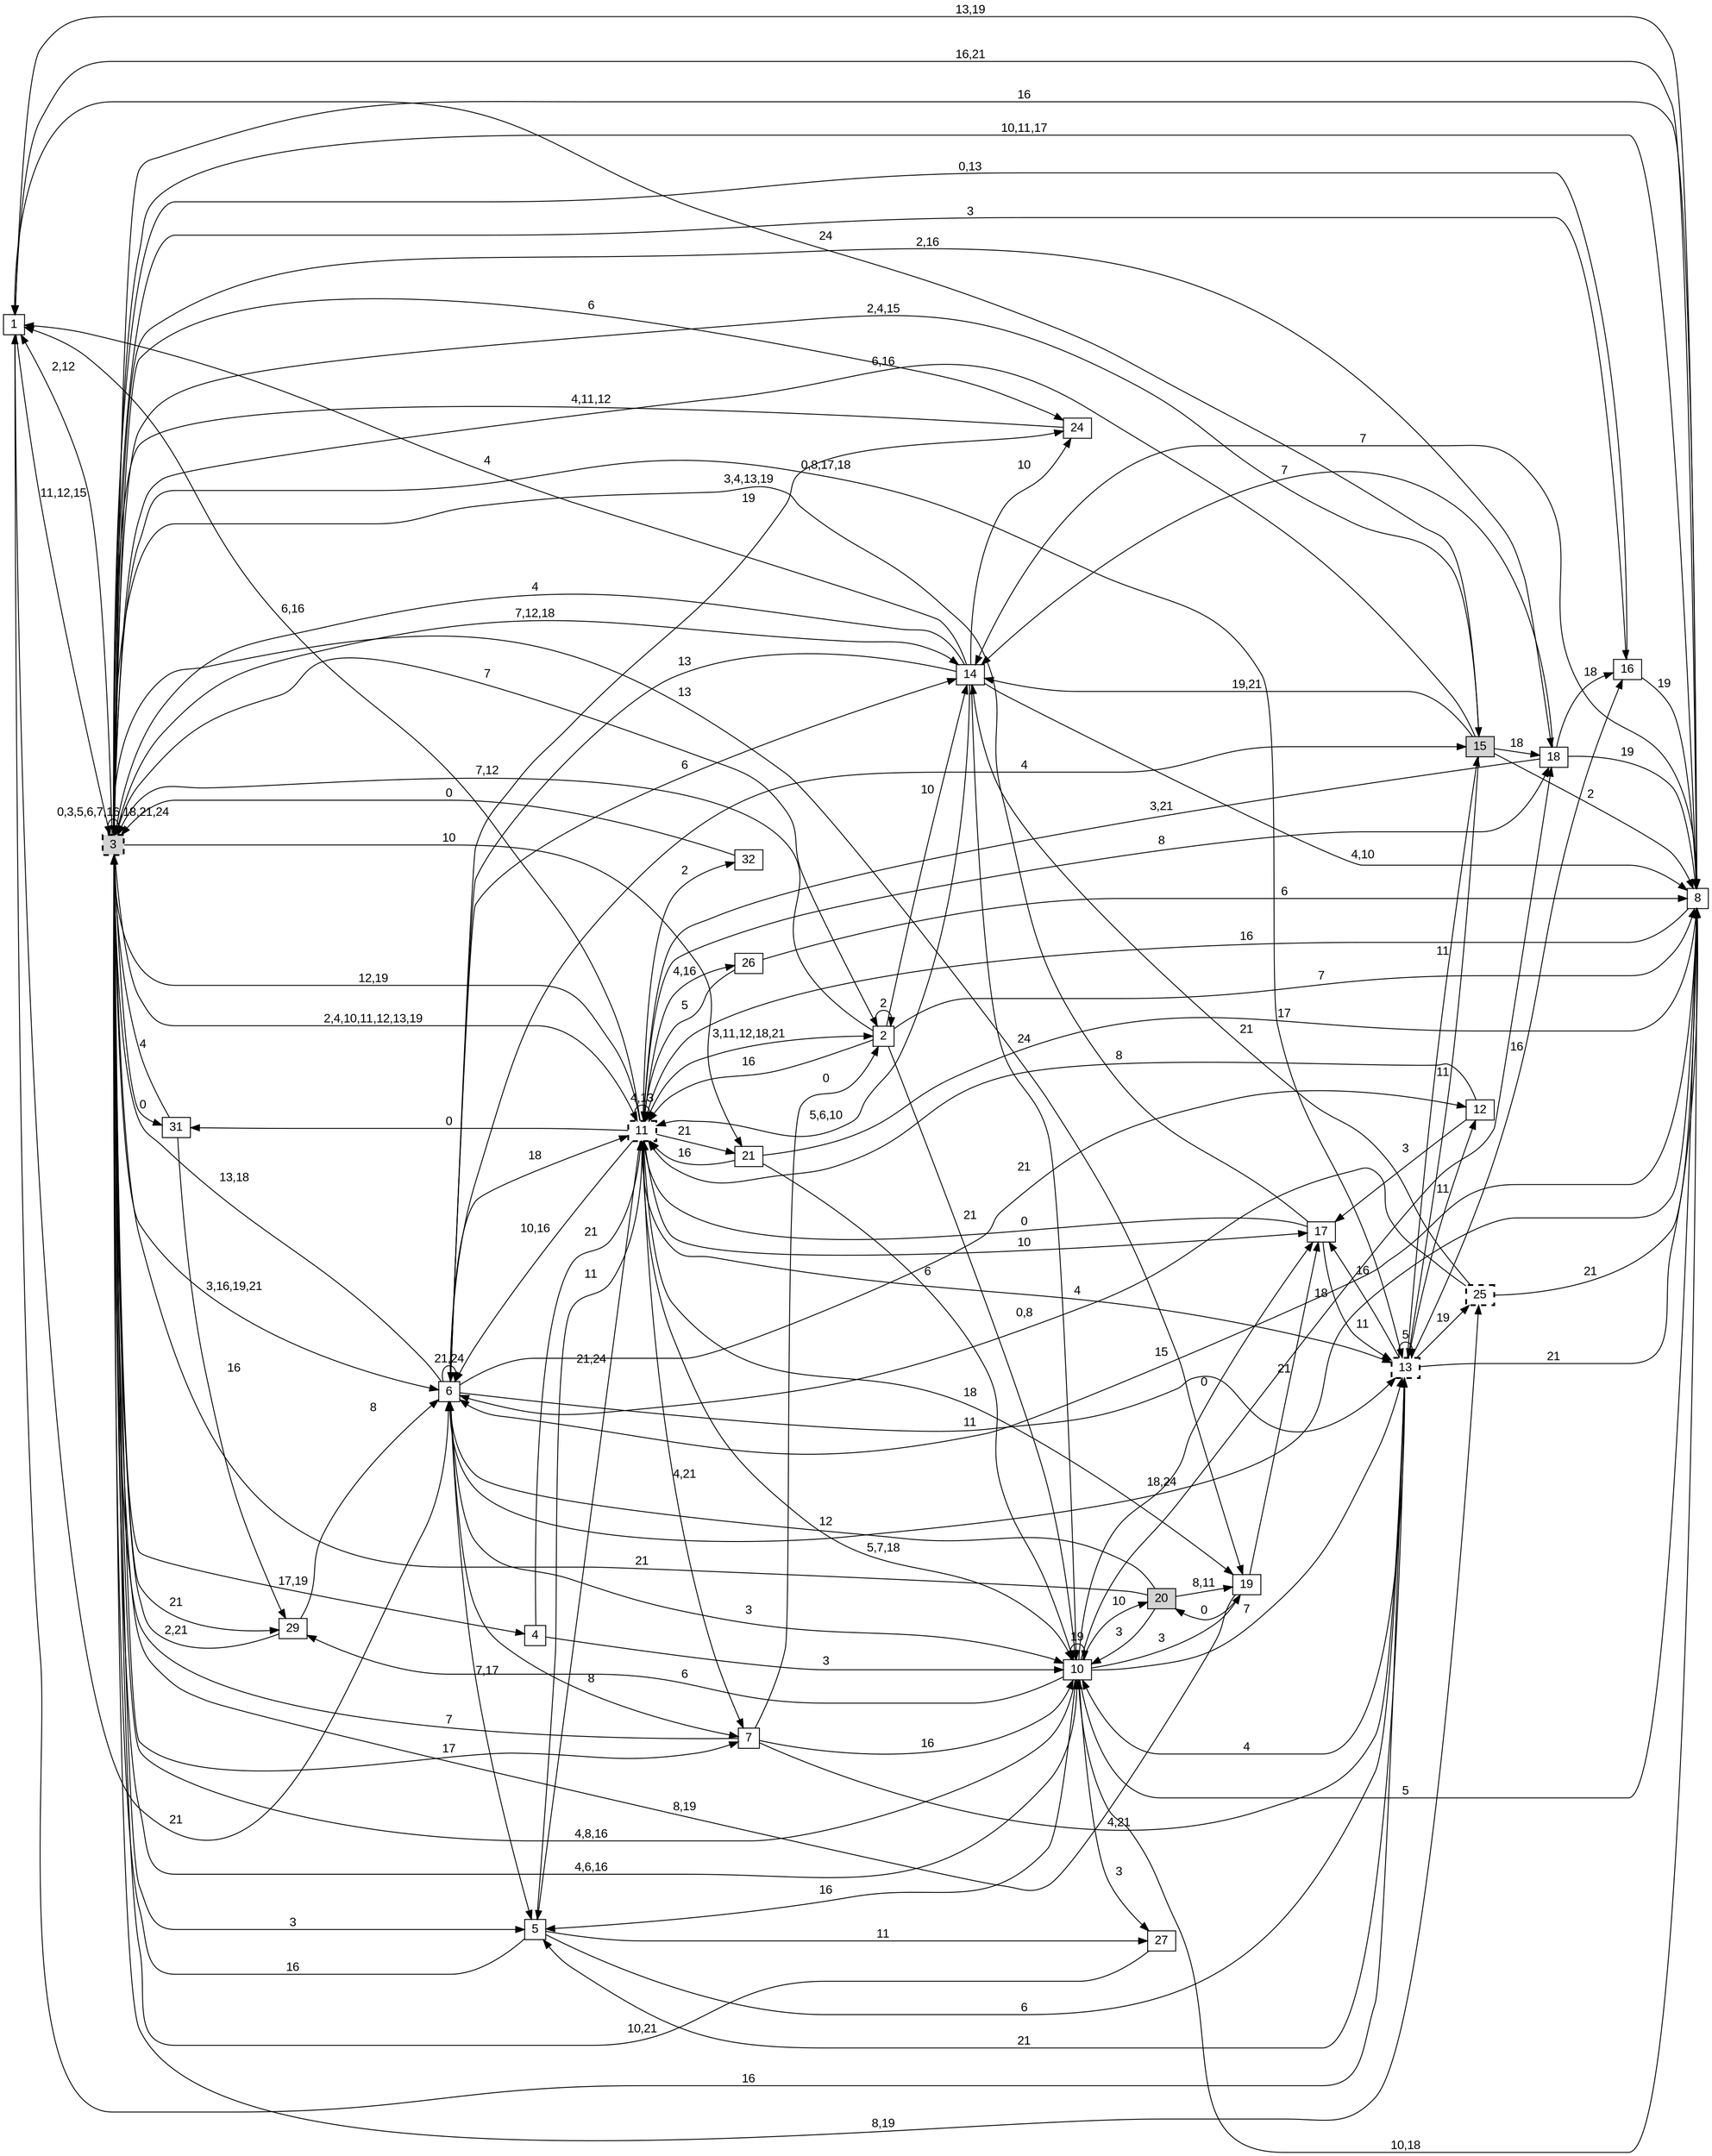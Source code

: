 digraph "NDFA" {
  rankdir=LR
  node [shape=box width=0.1 height=0.1 fontname=Arial]
  edge [fontname=Arial]
/* Estados */
 s1 [label="1" ] /* I:0 F:0 D:0 */
 s2 [label="2" ] /* I:0 F:0 D:0 */
 s3 [label="3" style="filled,bold,dashed"] /* I:1 F:1 D:0 */
 s4 [label="4" ] /* I:0 F:0 D:0 */
 s5 [label="5" ] /* I:0 F:0 D:0 */
 s6 [label="6" ] /* I:0 F:0 D:0 */
 s7 [label="7" ] /* I:0 F:0 D:0 */
 s8 [label="8" ] /* I:0 F:0 D:0 */
 s10 [label="10" ] /* I:0 F:0 D:0 */
 s11 [label="11" style="bold,dashed"] /* I:0 F:1 D:0 */
 s12 [label="12" ] /* I:0 F:0 D:0 */
 s13 [label="13" style="bold,dashed"] /* I:0 F:1 D:0 */
 s14 [label="14" ] /* I:0 F:0 D:0 */
 s15 [label="15" style="filled"] /* I:1 F:0 D:0 */
 s16 [label="16" ] /* I:0 F:0 D:0 */
 s17 [label="17" ] /* I:0 F:0 D:0 */
 s18 [label="18" ] /* I:0 F:0 D:0 */
 s19 [label="19" ] /* I:0 F:0 D:0 */
 s20 [label="20" style="filled"] /* I:1 F:0 D:0 */
 s21 [label="21" ] /* I:0 F:0 D:0 */
 s24 [label="24" ] /* I:0 F:0 D:0 */
 s25 [label="25" style="bold,dashed"] /* I:0 F:1 D:0 */
 s26 [label="26" ] /* I:0 F:0 D:0 */
 s27 [label="27" ] /* I:0 F:0 D:0 */
 s29 [label="29" ] /* I:0 F:0 D:0 */
 s31 [label="31" ] /* I:0 F:0 D:0 */
 s32 [label="32" ] /* I:0 F:0 D:0 */
/* Transiciones */
  s1 -> s3 [label="11,12,15"]
  s1 -> s6 [label="21"]
  s1 -> s8 [label="13,19"]
  s2 -> s2 [label="2"]
  s2 -> s3 [label="7,12"]
  s2 -> s8 [label="7"]
  s2 -> s10 [label="21"]
  s2 -> s11 [label="16"]
  s2 -> s14 [label="10"]
  s3 -> s1 [label="2,12"]
  s3 -> s2 [label="7"]
  s3 -> s3 [label="0,3,5,6,7,16,18,21,24"]
  s3 -> s4 [label="17,19"]
  s3 -> s5 [label="3"]
  s3 -> s6 [label="3,16,19,21"]
  s3 -> s7 [label="17"]
  s3 -> s8 [label="16"]
  s3 -> s10 [label="4,6,16"]
  s3 -> s11 [label="2,4,10,11,12,13,19"]
  s3 -> s13 [label="0,8,17,18"]
  s3 -> s14 [label="7,12,18"]
  s3 -> s15 [label="2,4,15"]
  s3 -> s16 [label="3"]
  s3 -> s18 [label="2,16"]
  s3 -> s19 [label="13"]
  s3 -> s21 [label="10"]
  s3 -> s24 [label="6"]
  s3 -> s25 [label="8,19"]
  s3 -> s29 [label="21"]
  s3 -> s31 [label="0"]
  s4 -> s10 [label="3"]
  s4 -> s11 [label="21"]
  s5 -> s3 [label="16"]
  s5 -> s11 [label="11"]
  s5 -> s13 [label="6"]
  s5 -> s27 [label="11"]
  s6 -> s3 [label="13,18"]
  s6 -> s5 [label="7,17"]
  s6 -> s6 [label="21,24"]
  s6 -> s7 [label="8"]
  s6 -> s8 [label="18,24"]
  s6 -> s10 [label="3"]
  s6 -> s11 [label="18"]
  s6 -> s12 [label="21"]
  s6 -> s13 [label="11"]
  s6 -> s14 [label="6"]
  s6 -> s15 [label="4"]
  s6 -> s24 [label="19"]
  s7 -> s2 [label="0"]
  s7 -> s3 [label="7"]
  s7 -> s10 [label="16"]
  s7 -> s13 [label="4,21"]
  s8 -> s1 [label="16,21"]
  s8 -> s3 [label="10,11,17"]
  s8 -> s6 [label="15"]
  s8 -> s10 [label="10,18"]
  s8 -> s11 [label="16"]
  s8 -> s14 [label="7"]
  s10 -> s3 [label="4,8,16"]
  s10 -> s5 [label="16"]
  s10 -> s8 [label="5"]
  s10 -> s10 [label="19"]
  s10 -> s13 [label="7"]
  s10 -> s17 [label="0"]
  s10 -> s18 [label="18"]
  s10 -> s19 [label="3"]
  s10 -> s20 [label="10"]
  s10 -> s27 [label="3"]
  s10 -> s29 [label="6"]
  s11 -> s1 [label="6,16"]
  s11 -> s2 [label="3,11,12,18,21"]
  s11 -> s3 [label="12,19"]
  s11 -> s5 [label="21,24"]
  s11 -> s6 [label="10,16"]
  s11 -> s7 [label="4,21"]
  s11 -> s10 [label="5,7,18"]
  s11 -> s11 [label="4,13"]
  s11 -> s13 [label="4"]
  s11 -> s17 [label="10"]
  s11 -> s18 [label="8"]
  s11 -> s19 [label="18"]
  s11 -> s21 [label="21"]
  s11 -> s26 [label="4,16"]
  s11 -> s31 [label="0"]
  s11 -> s32 [label="2"]
  s12 -> s11 [label="8"]
  s12 -> s17 [label="3"]
  s13 -> s1 [label="16"]
  s13 -> s5 [label="21"]
  s13 -> s8 [label="21"]
  s13 -> s10 [label="4"]
  s13 -> s12 [label="11"]
  s13 -> s13 [label="5"]
  s13 -> s15 [label="11"]
  s13 -> s16 [label="16"]
  s13 -> s17 [label="16"]
  s13 -> s25 [label="19"]
  s14 -> s1 [label="4"]
  s14 -> s3 [label="4"]
  s14 -> s6 [label="13"]
  s14 -> s8 [label="4,10"]
  s14 -> s10 [label="24"]
  s14 -> s11 [label="5,6,10"]
  s14 -> s24 [label="10"]
  s15 -> s1 [label="24"]
  s15 -> s3 [label="6,16"]
  s15 -> s8 [label="2"]
  s15 -> s13 [label="11"]
  s15 -> s14 [label="19,21"]
  s15 -> s18 [label="18"]
  s16 -> s3 [label="0,13"]
  s16 -> s8 [label="19"]
  s17 -> s3 [label="3,4,13,19"]
  s17 -> s11 [label="0"]
  s17 -> s13 [label="11"]
  s18 -> s8 [label="19"]
  s18 -> s11 [label="3,21"]
  s18 -> s14 [label="7"]
  s18 -> s16 [label="18"]
  s19 -> s3 [label="8,19"]
  s19 -> s17 [label="21"]
  s19 -> s20 [label="0"]
  s20 -> s3 [label="21"]
  s20 -> s6 [label="12"]
  s20 -> s10 [label="3"]
  s20 -> s19 [label="8,11"]
  s21 -> s8 [label="17"]
  s21 -> s10 [label="6"]
  s21 -> s11 [label="16"]
  s24 -> s3 [label="4,11,12"]
  s25 -> s6 [label="0,8"]
  s25 -> s8 [label="21"]
  s25 -> s14 [label="21"]
  s26 -> s8 [label="6"]
  s26 -> s11 [label="5"]
  s27 -> s3 [label="10,21"]
  s29 -> s3 [label="2,21"]
  s29 -> s6 [label="8"]
  s31 -> s3 [label="4"]
  s31 -> s29 [label="16"]
  s32 -> s3 [label="0"]
}
